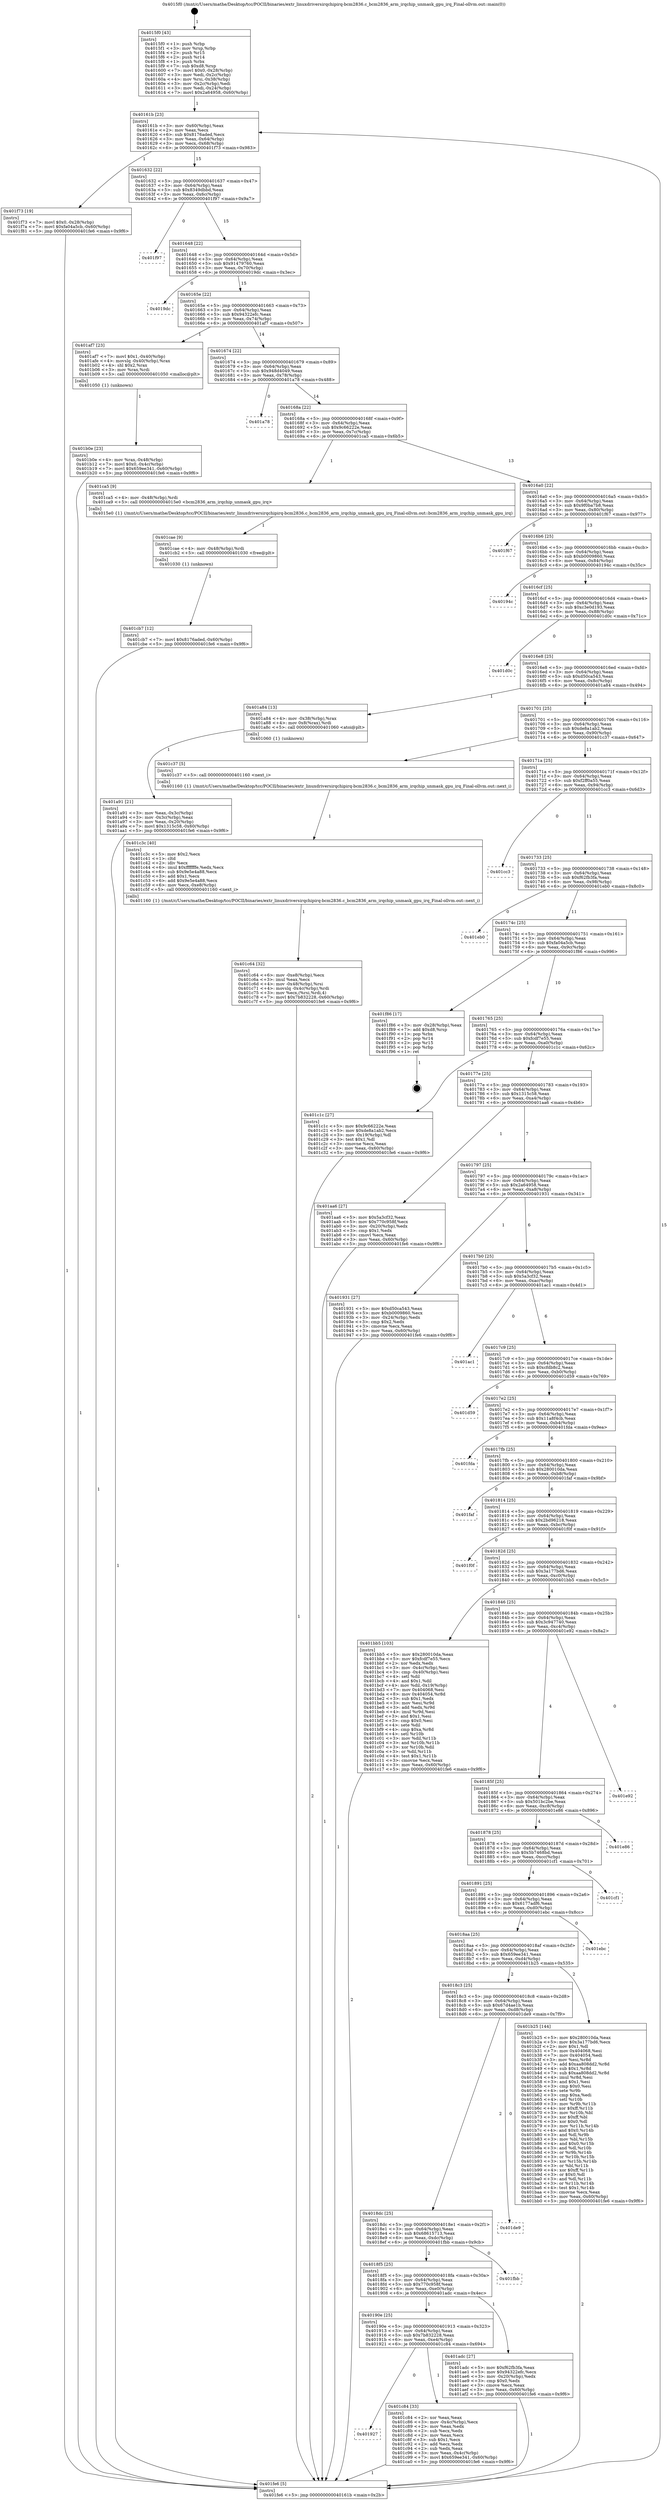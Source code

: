 digraph "0x4015f0" {
  label = "0x4015f0 (/mnt/c/Users/mathe/Desktop/tcc/POCII/binaries/extr_linuxdriversirqchipirq-bcm2836.c_bcm2836_arm_irqchip_unmask_gpu_irq_Final-ollvm.out::main(0))"
  labelloc = "t"
  node[shape=record]

  Entry [label="",width=0.3,height=0.3,shape=circle,fillcolor=black,style=filled]
  "0x40161b" [label="{
     0x40161b [23]\l
     | [instrs]\l
     &nbsp;&nbsp;0x40161b \<+3\>: mov -0x60(%rbp),%eax\l
     &nbsp;&nbsp;0x40161e \<+2\>: mov %eax,%ecx\l
     &nbsp;&nbsp;0x401620 \<+6\>: sub $0x8176aded,%ecx\l
     &nbsp;&nbsp;0x401626 \<+3\>: mov %eax,-0x64(%rbp)\l
     &nbsp;&nbsp;0x401629 \<+3\>: mov %ecx,-0x68(%rbp)\l
     &nbsp;&nbsp;0x40162c \<+6\>: je 0000000000401f73 \<main+0x983\>\l
  }"]
  "0x401f73" [label="{
     0x401f73 [19]\l
     | [instrs]\l
     &nbsp;&nbsp;0x401f73 \<+7\>: movl $0x0,-0x28(%rbp)\l
     &nbsp;&nbsp;0x401f7a \<+7\>: movl $0xfa04a5cb,-0x60(%rbp)\l
     &nbsp;&nbsp;0x401f81 \<+5\>: jmp 0000000000401fe6 \<main+0x9f6\>\l
  }"]
  "0x401632" [label="{
     0x401632 [22]\l
     | [instrs]\l
     &nbsp;&nbsp;0x401632 \<+5\>: jmp 0000000000401637 \<main+0x47\>\l
     &nbsp;&nbsp;0x401637 \<+3\>: mov -0x64(%rbp),%eax\l
     &nbsp;&nbsp;0x40163a \<+5\>: sub $0x8349dbbd,%eax\l
     &nbsp;&nbsp;0x40163f \<+3\>: mov %eax,-0x6c(%rbp)\l
     &nbsp;&nbsp;0x401642 \<+6\>: je 0000000000401f97 \<main+0x9a7\>\l
  }"]
  Exit [label="",width=0.3,height=0.3,shape=circle,fillcolor=black,style=filled,peripheries=2]
  "0x401f97" [label="{
     0x401f97\l
  }", style=dashed]
  "0x401648" [label="{
     0x401648 [22]\l
     | [instrs]\l
     &nbsp;&nbsp;0x401648 \<+5\>: jmp 000000000040164d \<main+0x5d\>\l
     &nbsp;&nbsp;0x40164d \<+3\>: mov -0x64(%rbp),%eax\l
     &nbsp;&nbsp;0x401650 \<+5\>: sub $0x91479760,%eax\l
     &nbsp;&nbsp;0x401655 \<+3\>: mov %eax,-0x70(%rbp)\l
     &nbsp;&nbsp;0x401658 \<+6\>: je 00000000004019dc \<main+0x3ec\>\l
  }"]
  "0x401cb7" [label="{
     0x401cb7 [12]\l
     | [instrs]\l
     &nbsp;&nbsp;0x401cb7 \<+7\>: movl $0x8176aded,-0x60(%rbp)\l
     &nbsp;&nbsp;0x401cbe \<+5\>: jmp 0000000000401fe6 \<main+0x9f6\>\l
  }"]
  "0x4019dc" [label="{
     0x4019dc\l
  }", style=dashed]
  "0x40165e" [label="{
     0x40165e [22]\l
     | [instrs]\l
     &nbsp;&nbsp;0x40165e \<+5\>: jmp 0000000000401663 \<main+0x73\>\l
     &nbsp;&nbsp;0x401663 \<+3\>: mov -0x64(%rbp),%eax\l
     &nbsp;&nbsp;0x401666 \<+5\>: sub $0x94322efc,%eax\l
     &nbsp;&nbsp;0x40166b \<+3\>: mov %eax,-0x74(%rbp)\l
     &nbsp;&nbsp;0x40166e \<+6\>: je 0000000000401af7 \<main+0x507\>\l
  }"]
  "0x401cae" [label="{
     0x401cae [9]\l
     | [instrs]\l
     &nbsp;&nbsp;0x401cae \<+4\>: mov -0x48(%rbp),%rdi\l
     &nbsp;&nbsp;0x401cb2 \<+5\>: call 0000000000401030 \<free@plt\>\l
     | [calls]\l
     &nbsp;&nbsp;0x401030 \{1\} (unknown)\l
  }"]
  "0x401af7" [label="{
     0x401af7 [23]\l
     | [instrs]\l
     &nbsp;&nbsp;0x401af7 \<+7\>: movl $0x1,-0x40(%rbp)\l
     &nbsp;&nbsp;0x401afe \<+4\>: movslq -0x40(%rbp),%rax\l
     &nbsp;&nbsp;0x401b02 \<+4\>: shl $0x2,%rax\l
     &nbsp;&nbsp;0x401b06 \<+3\>: mov %rax,%rdi\l
     &nbsp;&nbsp;0x401b09 \<+5\>: call 0000000000401050 \<malloc@plt\>\l
     | [calls]\l
     &nbsp;&nbsp;0x401050 \{1\} (unknown)\l
  }"]
  "0x401674" [label="{
     0x401674 [22]\l
     | [instrs]\l
     &nbsp;&nbsp;0x401674 \<+5\>: jmp 0000000000401679 \<main+0x89\>\l
     &nbsp;&nbsp;0x401679 \<+3\>: mov -0x64(%rbp),%eax\l
     &nbsp;&nbsp;0x40167c \<+5\>: sub $0x948d4049,%eax\l
     &nbsp;&nbsp;0x401681 \<+3\>: mov %eax,-0x78(%rbp)\l
     &nbsp;&nbsp;0x401684 \<+6\>: je 0000000000401a78 \<main+0x488\>\l
  }"]
  "0x401927" [label="{
     0x401927\l
  }", style=dashed]
  "0x401a78" [label="{
     0x401a78\l
  }", style=dashed]
  "0x40168a" [label="{
     0x40168a [22]\l
     | [instrs]\l
     &nbsp;&nbsp;0x40168a \<+5\>: jmp 000000000040168f \<main+0x9f\>\l
     &nbsp;&nbsp;0x40168f \<+3\>: mov -0x64(%rbp),%eax\l
     &nbsp;&nbsp;0x401692 \<+5\>: sub $0x9c66222e,%eax\l
     &nbsp;&nbsp;0x401697 \<+3\>: mov %eax,-0x7c(%rbp)\l
     &nbsp;&nbsp;0x40169a \<+6\>: je 0000000000401ca5 \<main+0x6b5\>\l
  }"]
  "0x401c84" [label="{
     0x401c84 [33]\l
     | [instrs]\l
     &nbsp;&nbsp;0x401c84 \<+2\>: xor %eax,%eax\l
     &nbsp;&nbsp;0x401c86 \<+3\>: mov -0x4c(%rbp),%ecx\l
     &nbsp;&nbsp;0x401c89 \<+2\>: mov %eax,%edx\l
     &nbsp;&nbsp;0x401c8b \<+2\>: sub %ecx,%edx\l
     &nbsp;&nbsp;0x401c8d \<+2\>: mov %eax,%ecx\l
     &nbsp;&nbsp;0x401c8f \<+3\>: sub $0x1,%ecx\l
     &nbsp;&nbsp;0x401c92 \<+2\>: add %ecx,%edx\l
     &nbsp;&nbsp;0x401c94 \<+2\>: sub %edx,%eax\l
     &nbsp;&nbsp;0x401c96 \<+3\>: mov %eax,-0x4c(%rbp)\l
     &nbsp;&nbsp;0x401c99 \<+7\>: movl $0x659ee341,-0x60(%rbp)\l
     &nbsp;&nbsp;0x401ca0 \<+5\>: jmp 0000000000401fe6 \<main+0x9f6\>\l
  }"]
  "0x401ca5" [label="{
     0x401ca5 [9]\l
     | [instrs]\l
     &nbsp;&nbsp;0x401ca5 \<+4\>: mov -0x48(%rbp),%rdi\l
     &nbsp;&nbsp;0x401ca9 \<+5\>: call 00000000004015e0 \<bcm2836_arm_irqchip_unmask_gpu_irq\>\l
     | [calls]\l
     &nbsp;&nbsp;0x4015e0 \{1\} (/mnt/c/Users/mathe/Desktop/tcc/POCII/binaries/extr_linuxdriversirqchipirq-bcm2836.c_bcm2836_arm_irqchip_unmask_gpu_irq_Final-ollvm.out::bcm2836_arm_irqchip_unmask_gpu_irq)\l
  }"]
  "0x4016a0" [label="{
     0x4016a0 [22]\l
     | [instrs]\l
     &nbsp;&nbsp;0x4016a0 \<+5\>: jmp 00000000004016a5 \<main+0xb5\>\l
     &nbsp;&nbsp;0x4016a5 \<+3\>: mov -0x64(%rbp),%eax\l
     &nbsp;&nbsp;0x4016a8 \<+5\>: sub $0x9f0ba7b8,%eax\l
     &nbsp;&nbsp;0x4016ad \<+3\>: mov %eax,-0x80(%rbp)\l
     &nbsp;&nbsp;0x4016b0 \<+6\>: je 0000000000401f67 \<main+0x977\>\l
  }"]
  "0x401c64" [label="{
     0x401c64 [32]\l
     | [instrs]\l
     &nbsp;&nbsp;0x401c64 \<+6\>: mov -0xe8(%rbp),%ecx\l
     &nbsp;&nbsp;0x401c6a \<+3\>: imul %eax,%ecx\l
     &nbsp;&nbsp;0x401c6d \<+4\>: mov -0x48(%rbp),%rsi\l
     &nbsp;&nbsp;0x401c71 \<+4\>: movslq -0x4c(%rbp),%rdi\l
     &nbsp;&nbsp;0x401c75 \<+3\>: mov %ecx,(%rsi,%rdi,4)\l
     &nbsp;&nbsp;0x401c78 \<+7\>: movl $0x7b832228,-0x60(%rbp)\l
     &nbsp;&nbsp;0x401c7f \<+5\>: jmp 0000000000401fe6 \<main+0x9f6\>\l
  }"]
  "0x401f67" [label="{
     0x401f67\l
  }", style=dashed]
  "0x4016b6" [label="{
     0x4016b6 [25]\l
     | [instrs]\l
     &nbsp;&nbsp;0x4016b6 \<+5\>: jmp 00000000004016bb \<main+0xcb\>\l
     &nbsp;&nbsp;0x4016bb \<+3\>: mov -0x64(%rbp),%eax\l
     &nbsp;&nbsp;0x4016be \<+5\>: sub $0xb0009860,%eax\l
     &nbsp;&nbsp;0x4016c3 \<+6\>: mov %eax,-0x84(%rbp)\l
     &nbsp;&nbsp;0x4016c9 \<+6\>: je 000000000040194c \<main+0x35c\>\l
  }"]
  "0x401c3c" [label="{
     0x401c3c [40]\l
     | [instrs]\l
     &nbsp;&nbsp;0x401c3c \<+5\>: mov $0x2,%ecx\l
     &nbsp;&nbsp;0x401c41 \<+1\>: cltd\l
     &nbsp;&nbsp;0x401c42 \<+2\>: idiv %ecx\l
     &nbsp;&nbsp;0x401c44 \<+6\>: imul $0xfffffffe,%edx,%ecx\l
     &nbsp;&nbsp;0x401c4a \<+6\>: sub $0x9e5e4a88,%ecx\l
     &nbsp;&nbsp;0x401c50 \<+3\>: add $0x1,%ecx\l
     &nbsp;&nbsp;0x401c53 \<+6\>: add $0x9e5e4a88,%ecx\l
     &nbsp;&nbsp;0x401c59 \<+6\>: mov %ecx,-0xe8(%rbp)\l
     &nbsp;&nbsp;0x401c5f \<+5\>: call 0000000000401160 \<next_i\>\l
     | [calls]\l
     &nbsp;&nbsp;0x401160 \{1\} (/mnt/c/Users/mathe/Desktop/tcc/POCII/binaries/extr_linuxdriversirqchipirq-bcm2836.c_bcm2836_arm_irqchip_unmask_gpu_irq_Final-ollvm.out::next_i)\l
  }"]
  "0x40194c" [label="{
     0x40194c\l
  }", style=dashed]
  "0x4016cf" [label="{
     0x4016cf [25]\l
     | [instrs]\l
     &nbsp;&nbsp;0x4016cf \<+5\>: jmp 00000000004016d4 \<main+0xe4\>\l
     &nbsp;&nbsp;0x4016d4 \<+3\>: mov -0x64(%rbp),%eax\l
     &nbsp;&nbsp;0x4016d7 \<+5\>: sub $0xc3e0d193,%eax\l
     &nbsp;&nbsp;0x4016dc \<+6\>: mov %eax,-0x88(%rbp)\l
     &nbsp;&nbsp;0x4016e2 \<+6\>: je 0000000000401d0c \<main+0x71c\>\l
  }"]
  "0x401b0e" [label="{
     0x401b0e [23]\l
     | [instrs]\l
     &nbsp;&nbsp;0x401b0e \<+4\>: mov %rax,-0x48(%rbp)\l
     &nbsp;&nbsp;0x401b12 \<+7\>: movl $0x0,-0x4c(%rbp)\l
     &nbsp;&nbsp;0x401b19 \<+7\>: movl $0x659ee341,-0x60(%rbp)\l
     &nbsp;&nbsp;0x401b20 \<+5\>: jmp 0000000000401fe6 \<main+0x9f6\>\l
  }"]
  "0x401d0c" [label="{
     0x401d0c\l
  }", style=dashed]
  "0x4016e8" [label="{
     0x4016e8 [25]\l
     | [instrs]\l
     &nbsp;&nbsp;0x4016e8 \<+5\>: jmp 00000000004016ed \<main+0xfd\>\l
     &nbsp;&nbsp;0x4016ed \<+3\>: mov -0x64(%rbp),%eax\l
     &nbsp;&nbsp;0x4016f0 \<+5\>: sub $0xd50ca543,%eax\l
     &nbsp;&nbsp;0x4016f5 \<+6\>: mov %eax,-0x8c(%rbp)\l
     &nbsp;&nbsp;0x4016fb \<+6\>: je 0000000000401a84 \<main+0x494\>\l
  }"]
  "0x40190e" [label="{
     0x40190e [25]\l
     | [instrs]\l
     &nbsp;&nbsp;0x40190e \<+5\>: jmp 0000000000401913 \<main+0x323\>\l
     &nbsp;&nbsp;0x401913 \<+3\>: mov -0x64(%rbp),%eax\l
     &nbsp;&nbsp;0x401916 \<+5\>: sub $0x7b832228,%eax\l
     &nbsp;&nbsp;0x40191b \<+6\>: mov %eax,-0xe4(%rbp)\l
     &nbsp;&nbsp;0x401921 \<+6\>: je 0000000000401c84 \<main+0x694\>\l
  }"]
  "0x401a84" [label="{
     0x401a84 [13]\l
     | [instrs]\l
     &nbsp;&nbsp;0x401a84 \<+4\>: mov -0x38(%rbp),%rax\l
     &nbsp;&nbsp;0x401a88 \<+4\>: mov 0x8(%rax),%rdi\l
     &nbsp;&nbsp;0x401a8c \<+5\>: call 0000000000401060 \<atoi@plt\>\l
     | [calls]\l
     &nbsp;&nbsp;0x401060 \{1\} (unknown)\l
  }"]
  "0x401701" [label="{
     0x401701 [25]\l
     | [instrs]\l
     &nbsp;&nbsp;0x401701 \<+5\>: jmp 0000000000401706 \<main+0x116\>\l
     &nbsp;&nbsp;0x401706 \<+3\>: mov -0x64(%rbp),%eax\l
     &nbsp;&nbsp;0x401709 \<+5\>: sub $0xde8a1ab2,%eax\l
     &nbsp;&nbsp;0x40170e \<+6\>: mov %eax,-0x90(%rbp)\l
     &nbsp;&nbsp;0x401714 \<+6\>: je 0000000000401c37 \<main+0x647\>\l
  }"]
  "0x401adc" [label="{
     0x401adc [27]\l
     | [instrs]\l
     &nbsp;&nbsp;0x401adc \<+5\>: mov $0xf62fb3fa,%eax\l
     &nbsp;&nbsp;0x401ae1 \<+5\>: mov $0x94322efc,%ecx\l
     &nbsp;&nbsp;0x401ae6 \<+3\>: mov -0x20(%rbp),%edx\l
     &nbsp;&nbsp;0x401ae9 \<+3\>: cmp $0x0,%edx\l
     &nbsp;&nbsp;0x401aec \<+3\>: cmove %ecx,%eax\l
     &nbsp;&nbsp;0x401aef \<+3\>: mov %eax,-0x60(%rbp)\l
     &nbsp;&nbsp;0x401af2 \<+5\>: jmp 0000000000401fe6 \<main+0x9f6\>\l
  }"]
  "0x401c37" [label="{
     0x401c37 [5]\l
     | [instrs]\l
     &nbsp;&nbsp;0x401c37 \<+5\>: call 0000000000401160 \<next_i\>\l
     | [calls]\l
     &nbsp;&nbsp;0x401160 \{1\} (/mnt/c/Users/mathe/Desktop/tcc/POCII/binaries/extr_linuxdriversirqchipirq-bcm2836.c_bcm2836_arm_irqchip_unmask_gpu_irq_Final-ollvm.out::next_i)\l
  }"]
  "0x40171a" [label="{
     0x40171a [25]\l
     | [instrs]\l
     &nbsp;&nbsp;0x40171a \<+5\>: jmp 000000000040171f \<main+0x12f\>\l
     &nbsp;&nbsp;0x40171f \<+3\>: mov -0x64(%rbp),%eax\l
     &nbsp;&nbsp;0x401722 \<+5\>: sub $0xf2ff0a55,%eax\l
     &nbsp;&nbsp;0x401727 \<+6\>: mov %eax,-0x94(%rbp)\l
     &nbsp;&nbsp;0x40172d \<+6\>: je 0000000000401cc3 \<main+0x6d3\>\l
  }"]
  "0x4018f5" [label="{
     0x4018f5 [25]\l
     | [instrs]\l
     &nbsp;&nbsp;0x4018f5 \<+5\>: jmp 00000000004018fa \<main+0x30a\>\l
     &nbsp;&nbsp;0x4018fa \<+3\>: mov -0x64(%rbp),%eax\l
     &nbsp;&nbsp;0x4018fd \<+5\>: sub $0x770c958f,%eax\l
     &nbsp;&nbsp;0x401902 \<+6\>: mov %eax,-0xe0(%rbp)\l
     &nbsp;&nbsp;0x401908 \<+6\>: je 0000000000401adc \<main+0x4ec\>\l
  }"]
  "0x401cc3" [label="{
     0x401cc3\l
  }", style=dashed]
  "0x401733" [label="{
     0x401733 [25]\l
     | [instrs]\l
     &nbsp;&nbsp;0x401733 \<+5\>: jmp 0000000000401738 \<main+0x148\>\l
     &nbsp;&nbsp;0x401738 \<+3\>: mov -0x64(%rbp),%eax\l
     &nbsp;&nbsp;0x40173b \<+5\>: sub $0xf62fb3fa,%eax\l
     &nbsp;&nbsp;0x401740 \<+6\>: mov %eax,-0x98(%rbp)\l
     &nbsp;&nbsp;0x401746 \<+6\>: je 0000000000401eb0 \<main+0x8c0\>\l
  }"]
  "0x401fbb" [label="{
     0x401fbb\l
  }", style=dashed]
  "0x401eb0" [label="{
     0x401eb0\l
  }", style=dashed]
  "0x40174c" [label="{
     0x40174c [25]\l
     | [instrs]\l
     &nbsp;&nbsp;0x40174c \<+5\>: jmp 0000000000401751 \<main+0x161\>\l
     &nbsp;&nbsp;0x401751 \<+3\>: mov -0x64(%rbp),%eax\l
     &nbsp;&nbsp;0x401754 \<+5\>: sub $0xfa04a5cb,%eax\l
     &nbsp;&nbsp;0x401759 \<+6\>: mov %eax,-0x9c(%rbp)\l
     &nbsp;&nbsp;0x40175f \<+6\>: je 0000000000401f86 \<main+0x996\>\l
  }"]
  "0x4018dc" [label="{
     0x4018dc [25]\l
     | [instrs]\l
     &nbsp;&nbsp;0x4018dc \<+5\>: jmp 00000000004018e1 \<main+0x2f1\>\l
     &nbsp;&nbsp;0x4018e1 \<+3\>: mov -0x64(%rbp),%eax\l
     &nbsp;&nbsp;0x4018e4 \<+5\>: sub $0x68615713,%eax\l
     &nbsp;&nbsp;0x4018e9 \<+6\>: mov %eax,-0xdc(%rbp)\l
     &nbsp;&nbsp;0x4018ef \<+6\>: je 0000000000401fbb \<main+0x9cb\>\l
  }"]
  "0x401f86" [label="{
     0x401f86 [17]\l
     | [instrs]\l
     &nbsp;&nbsp;0x401f86 \<+3\>: mov -0x28(%rbp),%eax\l
     &nbsp;&nbsp;0x401f89 \<+7\>: add $0xd8,%rsp\l
     &nbsp;&nbsp;0x401f90 \<+1\>: pop %rbx\l
     &nbsp;&nbsp;0x401f91 \<+2\>: pop %r14\l
     &nbsp;&nbsp;0x401f93 \<+2\>: pop %r15\l
     &nbsp;&nbsp;0x401f95 \<+1\>: pop %rbp\l
     &nbsp;&nbsp;0x401f96 \<+1\>: ret\l
  }"]
  "0x401765" [label="{
     0x401765 [25]\l
     | [instrs]\l
     &nbsp;&nbsp;0x401765 \<+5\>: jmp 000000000040176a \<main+0x17a\>\l
     &nbsp;&nbsp;0x40176a \<+3\>: mov -0x64(%rbp),%eax\l
     &nbsp;&nbsp;0x40176d \<+5\>: sub $0xfcdf7e55,%eax\l
     &nbsp;&nbsp;0x401772 \<+6\>: mov %eax,-0xa0(%rbp)\l
     &nbsp;&nbsp;0x401778 \<+6\>: je 0000000000401c1c \<main+0x62c\>\l
  }"]
  "0x401de9" [label="{
     0x401de9\l
  }", style=dashed]
  "0x401c1c" [label="{
     0x401c1c [27]\l
     | [instrs]\l
     &nbsp;&nbsp;0x401c1c \<+5\>: mov $0x9c66222e,%eax\l
     &nbsp;&nbsp;0x401c21 \<+5\>: mov $0xde8a1ab2,%ecx\l
     &nbsp;&nbsp;0x401c26 \<+3\>: mov -0x19(%rbp),%dl\l
     &nbsp;&nbsp;0x401c29 \<+3\>: test $0x1,%dl\l
     &nbsp;&nbsp;0x401c2c \<+3\>: cmovne %ecx,%eax\l
     &nbsp;&nbsp;0x401c2f \<+3\>: mov %eax,-0x60(%rbp)\l
     &nbsp;&nbsp;0x401c32 \<+5\>: jmp 0000000000401fe6 \<main+0x9f6\>\l
  }"]
  "0x40177e" [label="{
     0x40177e [25]\l
     | [instrs]\l
     &nbsp;&nbsp;0x40177e \<+5\>: jmp 0000000000401783 \<main+0x193\>\l
     &nbsp;&nbsp;0x401783 \<+3\>: mov -0x64(%rbp),%eax\l
     &nbsp;&nbsp;0x401786 \<+5\>: sub $0x1315c58,%eax\l
     &nbsp;&nbsp;0x40178b \<+6\>: mov %eax,-0xa4(%rbp)\l
     &nbsp;&nbsp;0x401791 \<+6\>: je 0000000000401aa6 \<main+0x4b6\>\l
  }"]
  "0x4018c3" [label="{
     0x4018c3 [25]\l
     | [instrs]\l
     &nbsp;&nbsp;0x4018c3 \<+5\>: jmp 00000000004018c8 \<main+0x2d8\>\l
     &nbsp;&nbsp;0x4018c8 \<+3\>: mov -0x64(%rbp),%eax\l
     &nbsp;&nbsp;0x4018cb \<+5\>: sub $0x67d4ae1b,%eax\l
     &nbsp;&nbsp;0x4018d0 \<+6\>: mov %eax,-0xd8(%rbp)\l
     &nbsp;&nbsp;0x4018d6 \<+6\>: je 0000000000401de9 \<main+0x7f9\>\l
  }"]
  "0x401aa6" [label="{
     0x401aa6 [27]\l
     | [instrs]\l
     &nbsp;&nbsp;0x401aa6 \<+5\>: mov $0x5a3cf32,%eax\l
     &nbsp;&nbsp;0x401aab \<+5\>: mov $0x770c958f,%ecx\l
     &nbsp;&nbsp;0x401ab0 \<+3\>: mov -0x20(%rbp),%edx\l
     &nbsp;&nbsp;0x401ab3 \<+3\>: cmp $0x1,%edx\l
     &nbsp;&nbsp;0x401ab6 \<+3\>: cmovl %ecx,%eax\l
     &nbsp;&nbsp;0x401ab9 \<+3\>: mov %eax,-0x60(%rbp)\l
     &nbsp;&nbsp;0x401abc \<+5\>: jmp 0000000000401fe6 \<main+0x9f6\>\l
  }"]
  "0x401797" [label="{
     0x401797 [25]\l
     | [instrs]\l
     &nbsp;&nbsp;0x401797 \<+5\>: jmp 000000000040179c \<main+0x1ac\>\l
     &nbsp;&nbsp;0x40179c \<+3\>: mov -0x64(%rbp),%eax\l
     &nbsp;&nbsp;0x40179f \<+5\>: sub $0x2a64958,%eax\l
     &nbsp;&nbsp;0x4017a4 \<+6\>: mov %eax,-0xa8(%rbp)\l
     &nbsp;&nbsp;0x4017aa \<+6\>: je 0000000000401931 \<main+0x341\>\l
  }"]
  "0x401b25" [label="{
     0x401b25 [144]\l
     | [instrs]\l
     &nbsp;&nbsp;0x401b25 \<+5\>: mov $0x280010da,%eax\l
     &nbsp;&nbsp;0x401b2a \<+5\>: mov $0x3a177bd6,%ecx\l
     &nbsp;&nbsp;0x401b2f \<+2\>: mov $0x1,%dl\l
     &nbsp;&nbsp;0x401b31 \<+7\>: mov 0x404068,%esi\l
     &nbsp;&nbsp;0x401b38 \<+7\>: mov 0x404054,%edi\l
     &nbsp;&nbsp;0x401b3f \<+3\>: mov %esi,%r8d\l
     &nbsp;&nbsp;0x401b42 \<+7\>: add $0xaa808dd2,%r8d\l
     &nbsp;&nbsp;0x401b49 \<+4\>: sub $0x1,%r8d\l
     &nbsp;&nbsp;0x401b4d \<+7\>: sub $0xaa808dd2,%r8d\l
     &nbsp;&nbsp;0x401b54 \<+4\>: imul %r8d,%esi\l
     &nbsp;&nbsp;0x401b58 \<+3\>: and $0x1,%esi\l
     &nbsp;&nbsp;0x401b5b \<+3\>: cmp $0x0,%esi\l
     &nbsp;&nbsp;0x401b5e \<+4\>: sete %r9b\l
     &nbsp;&nbsp;0x401b62 \<+3\>: cmp $0xa,%edi\l
     &nbsp;&nbsp;0x401b65 \<+4\>: setl %r10b\l
     &nbsp;&nbsp;0x401b69 \<+3\>: mov %r9b,%r11b\l
     &nbsp;&nbsp;0x401b6c \<+4\>: xor $0xff,%r11b\l
     &nbsp;&nbsp;0x401b70 \<+3\>: mov %r10b,%bl\l
     &nbsp;&nbsp;0x401b73 \<+3\>: xor $0xff,%bl\l
     &nbsp;&nbsp;0x401b76 \<+3\>: xor $0x0,%dl\l
     &nbsp;&nbsp;0x401b79 \<+3\>: mov %r11b,%r14b\l
     &nbsp;&nbsp;0x401b7c \<+4\>: and $0x0,%r14b\l
     &nbsp;&nbsp;0x401b80 \<+3\>: and %dl,%r9b\l
     &nbsp;&nbsp;0x401b83 \<+3\>: mov %bl,%r15b\l
     &nbsp;&nbsp;0x401b86 \<+4\>: and $0x0,%r15b\l
     &nbsp;&nbsp;0x401b8a \<+3\>: and %dl,%r10b\l
     &nbsp;&nbsp;0x401b8d \<+3\>: or %r9b,%r14b\l
     &nbsp;&nbsp;0x401b90 \<+3\>: or %r10b,%r15b\l
     &nbsp;&nbsp;0x401b93 \<+3\>: xor %r15b,%r14b\l
     &nbsp;&nbsp;0x401b96 \<+3\>: or %bl,%r11b\l
     &nbsp;&nbsp;0x401b99 \<+4\>: xor $0xff,%r11b\l
     &nbsp;&nbsp;0x401b9d \<+3\>: or $0x0,%dl\l
     &nbsp;&nbsp;0x401ba0 \<+3\>: and %dl,%r11b\l
     &nbsp;&nbsp;0x401ba3 \<+3\>: or %r11b,%r14b\l
     &nbsp;&nbsp;0x401ba6 \<+4\>: test $0x1,%r14b\l
     &nbsp;&nbsp;0x401baa \<+3\>: cmovne %ecx,%eax\l
     &nbsp;&nbsp;0x401bad \<+3\>: mov %eax,-0x60(%rbp)\l
     &nbsp;&nbsp;0x401bb0 \<+5\>: jmp 0000000000401fe6 \<main+0x9f6\>\l
  }"]
  "0x401931" [label="{
     0x401931 [27]\l
     | [instrs]\l
     &nbsp;&nbsp;0x401931 \<+5\>: mov $0xd50ca543,%eax\l
     &nbsp;&nbsp;0x401936 \<+5\>: mov $0xb0009860,%ecx\l
     &nbsp;&nbsp;0x40193b \<+3\>: mov -0x24(%rbp),%edx\l
     &nbsp;&nbsp;0x40193e \<+3\>: cmp $0x2,%edx\l
     &nbsp;&nbsp;0x401941 \<+3\>: cmovne %ecx,%eax\l
     &nbsp;&nbsp;0x401944 \<+3\>: mov %eax,-0x60(%rbp)\l
     &nbsp;&nbsp;0x401947 \<+5\>: jmp 0000000000401fe6 \<main+0x9f6\>\l
  }"]
  "0x4017b0" [label="{
     0x4017b0 [25]\l
     | [instrs]\l
     &nbsp;&nbsp;0x4017b0 \<+5\>: jmp 00000000004017b5 \<main+0x1c5\>\l
     &nbsp;&nbsp;0x4017b5 \<+3\>: mov -0x64(%rbp),%eax\l
     &nbsp;&nbsp;0x4017b8 \<+5\>: sub $0x5a3cf32,%eax\l
     &nbsp;&nbsp;0x4017bd \<+6\>: mov %eax,-0xac(%rbp)\l
     &nbsp;&nbsp;0x4017c3 \<+6\>: je 0000000000401ac1 \<main+0x4d1\>\l
  }"]
  "0x401fe6" [label="{
     0x401fe6 [5]\l
     | [instrs]\l
     &nbsp;&nbsp;0x401fe6 \<+5\>: jmp 000000000040161b \<main+0x2b\>\l
  }"]
  "0x4015f0" [label="{
     0x4015f0 [43]\l
     | [instrs]\l
     &nbsp;&nbsp;0x4015f0 \<+1\>: push %rbp\l
     &nbsp;&nbsp;0x4015f1 \<+3\>: mov %rsp,%rbp\l
     &nbsp;&nbsp;0x4015f4 \<+2\>: push %r15\l
     &nbsp;&nbsp;0x4015f6 \<+2\>: push %r14\l
     &nbsp;&nbsp;0x4015f8 \<+1\>: push %rbx\l
     &nbsp;&nbsp;0x4015f9 \<+7\>: sub $0xd8,%rsp\l
     &nbsp;&nbsp;0x401600 \<+7\>: movl $0x0,-0x28(%rbp)\l
     &nbsp;&nbsp;0x401607 \<+3\>: mov %edi,-0x2c(%rbp)\l
     &nbsp;&nbsp;0x40160a \<+4\>: mov %rsi,-0x38(%rbp)\l
     &nbsp;&nbsp;0x40160e \<+3\>: mov -0x2c(%rbp),%edi\l
     &nbsp;&nbsp;0x401611 \<+3\>: mov %edi,-0x24(%rbp)\l
     &nbsp;&nbsp;0x401614 \<+7\>: movl $0x2a64958,-0x60(%rbp)\l
  }"]
  "0x401a91" [label="{
     0x401a91 [21]\l
     | [instrs]\l
     &nbsp;&nbsp;0x401a91 \<+3\>: mov %eax,-0x3c(%rbp)\l
     &nbsp;&nbsp;0x401a94 \<+3\>: mov -0x3c(%rbp),%eax\l
     &nbsp;&nbsp;0x401a97 \<+3\>: mov %eax,-0x20(%rbp)\l
     &nbsp;&nbsp;0x401a9a \<+7\>: movl $0x1315c58,-0x60(%rbp)\l
     &nbsp;&nbsp;0x401aa1 \<+5\>: jmp 0000000000401fe6 \<main+0x9f6\>\l
  }"]
  "0x4018aa" [label="{
     0x4018aa [25]\l
     | [instrs]\l
     &nbsp;&nbsp;0x4018aa \<+5\>: jmp 00000000004018af \<main+0x2bf\>\l
     &nbsp;&nbsp;0x4018af \<+3\>: mov -0x64(%rbp),%eax\l
     &nbsp;&nbsp;0x4018b2 \<+5\>: sub $0x659ee341,%eax\l
     &nbsp;&nbsp;0x4018b7 \<+6\>: mov %eax,-0xd4(%rbp)\l
     &nbsp;&nbsp;0x4018bd \<+6\>: je 0000000000401b25 \<main+0x535\>\l
  }"]
  "0x401ac1" [label="{
     0x401ac1\l
  }", style=dashed]
  "0x4017c9" [label="{
     0x4017c9 [25]\l
     | [instrs]\l
     &nbsp;&nbsp;0x4017c9 \<+5\>: jmp 00000000004017ce \<main+0x1de\>\l
     &nbsp;&nbsp;0x4017ce \<+3\>: mov -0x64(%rbp),%eax\l
     &nbsp;&nbsp;0x4017d1 \<+5\>: sub $0xcfdb8c2,%eax\l
     &nbsp;&nbsp;0x4017d6 \<+6\>: mov %eax,-0xb0(%rbp)\l
     &nbsp;&nbsp;0x4017dc \<+6\>: je 0000000000401d59 \<main+0x769\>\l
  }"]
  "0x401ebc" [label="{
     0x401ebc\l
  }", style=dashed]
  "0x401d59" [label="{
     0x401d59\l
  }", style=dashed]
  "0x4017e2" [label="{
     0x4017e2 [25]\l
     | [instrs]\l
     &nbsp;&nbsp;0x4017e2 \<+5\>: jmp 00000000004017e7 \<main+0x1f7\>\l
     &nbsp;&nbsp;0x4017e7 \<+3\>: mov -0x64(%rbp),%eax\l
     &nbsp;&nbsp;0x4017ea \<+5\>: sub $0x11a8f4cb,%eax\l
     &nbsp;&nbsp;0x4017ef \<+6\>: mov %eax,-0xb4(%rbp)\l
     &nbsp;&nbsp;0x4017f5 \<+6\>: je 0000000000401fda \<main+0x9ea\>\l
  }"]
  "0x401891" [label="{
     0x401891 [25]\l
     | [instrs]\l
     &nbsp;&nbsp;0x401891 \<+5\>: jmp 0000000000401896 \<main+0x2a6\>\l
     &nbsp;&nbsp;0x401896 \<+3\>: mov -0x64(%rbp),%eax\l
     &nbsp;&nbsp;0x401899 \<+5\>: sub $0x6177adf6,%eax\l
     &nbsp;&nbsp;0x40189e \<+6\>: mov %eax,-0xd0(%rbp)\l
     &nbsp;&nbsp;0x4018a4 \<+6\>: je 0000000000401ebc \<main+0x8cc\>\l
  }"]
  "0x401fda" [label="{
     0x401fda\l
  }", style=dashed]
  "0x4017fb" [label="{
     0x4017fb [25]\l
     | [instrs]\l
     &nbsp;&nbsp;0x4017fb \<+5\>: jmp 0000000000401800 \<main+0x210\>\l
     &nbsp;&nbsp;0x401800 \<+3\>: mov -0x64(%rbp),%eax\l
     &nbsp;&nbsp;0x401803 \<+5\>: sub $0x280010da,%eax\l
     &nbsp;&nbsp;0x401808 \<+6\>: mov %eax,-0xb8(%rbp)\l
     &nbsp;&nbsp;0x40180e \<+6\>: je 0000000000401faf \<main+0x9bf\>\l
  }"]
  "0x401cf1" [label="{
     0x401cf1\l
  }", style=dashed]
  "0x401faf" [label="{
     0x401faf\l
  }", style=dashed]
  "0x401814" [label="{
     0x401814 [25]\l
     | [instrs]\l
     &nbsp;&nbsp;0x401814 \<+5\>: jmp 0000000000401819 \<main+0x229\>\l
     &nbsp;&nbsp;0x401819 \<+3\>: mov -0x64(%rbp),%eax\l
     &nbsp;&nbsp;0x40181c \<+5\>: sub $0x2bd96218,%eax\l
     &nbsp;&nbsp;0x401821 \<+6\>: mov %eax,-0xbc(%rbp)\l
     &nbsp;&nbsp;0x401827 \<+6\>: je 0000000000401f0f \<main+0x91f\>\l
  }"]
  "0x401878" [label="{
     0x401878 [25]\l
     | [instrs]\l
     &nbsp;&nbsp;0x401878 \<+5\>: jmp 000000000040187d \<main+0x28d\>\l
     &nbsp;&nbsp;0x40187d \<+3\>: mov -0x64(%rbp),%eax\l
     &nbsp;&nbsp;0x401880 \<+5\>: sub $0x5b7468bd,%eax\l
     &nbsp;&nbsp;0x401885 \<+6\>: mov %eax,-0xcc(%rbp)\l
     &nbsp;&nbsp;0x40188b \<+6\>: je 0000000000401cf1 \<main+0x701\>\l
  }"]
  "0x401f0f" [label="{
     0x401f0f\l
  }", style=dashed]
  "0x40182d" [label="{
     0x40182d [25]\l
     | [instrs]\l
     &nbsp;&nbsp;0x40182d \<+5\>: jmp 0000000000401832 \<main+0x242\>\l
     &nbsp;&nbsp;0x401832 \<+3\>: mov -0x64(%rbp),%eax\l
     &nbsp;&nbsp;0x401835 \<+5\>: sub $0x3a177bd6,%eax\l
     &nbsp;&nbsp;0x40183a \<+6\>: mov %eax,-0xc0(%rbp)\l
     &nbsp;&nbsp;0x401840 \<+6\>: je 0000000000401bb5 \<main+0x5c5\>\l
  }"]
  "0x401e86" [label="{
     0x401e86\l
  }", style=dashed]
  "0x401bb5" [label="{
     0x401bb5 [103]\l
     | [instrs]\l
     &nbsp;&nbsp;0x401bb5 \<+5\>: mov $0x280010da,%eax\l
     &nbsp;&nbsp;0x401bba \<+5\>: mov $0xfcdf7e55,%ecx\l
     &nbsp;&nbsp;0x401bbf \<+2\>: xor %edx,%edx\l
     &nbsp;&nbsp;0x401bc1 \<+3\>: mov -0x4c(%rbp),%esi\l
     &nbsp;&nbsp;0x401bc4 \<+3\>: cmp -0x40(%rbp),%esi\l
     &nbsp;&nbsp;0x401bc7 \<+4\>: setl %dil\l
     &nbsp;&nbsp;0x401bcb \<+4\>: and $0x1,%dil\l
     &nbsp;&nbsp;0x401bcf \<+4\>: mov %dil,-0x19(%rbp)\l
     &nbsp;&nbsp;0x401bd3 \<+7\>: mov 0x404068,%esi\l
     &nbsp;&nbsp;0x401bda \<+8\>: mov 0x404054,%r8d\l
     &nbsp;&nbsp;0x401be2 \<+3\>: sub $0x1,%edx\l
     &nbsp;&nbsp;0x401be5 \<+3\>: mov %esi,%r9d\l
     &nbsp;&nbsp;0x401be8 \<+3\>: add %edx,%r9d\l
     &nbsp;&nbsp;0x401beb \<+4\>: imul %r9d,%esi\l
     &nbsp;&nbsp;0x401bef \<+3\>: and $0x1,%esi\l
     &nbsp;&nbsp;0x401bf2 \<+3\>: cmp $0x0,%esi\l
     &nbsp;&nbsp;0x401bf5 \<+4\>: sete %dil\l
     &nbsp;&nbsp;0x401bf9 \<+4\>: cmp $0xa,%r8d\l
     &nbsp;&nbsp;0x401bfd \<+4\>: setl %r10b\l
     &nbsp;&nbsp;0x401c01 \<+3\>: mov %dil,%r11b\l
     &nbsp;&nbsp;0x401c04 \<+3\>: and %r10b,%r11b\l
     &nbsp;&nbsp;0x401c07 \<+3\>: xor %r10b,%dil\l
     &nbsp;&nbsp;0x401c0a \<+3\>: or %dil,%r11b\l
     &nbsp;&nbsp;0x401c0d \<+4\>: test $0x1,%r11b\l
     &nbsp;&nbsp;0x401c11 \<+3\>: cmovne %ecx,%eax\l
     &nbsp;&nbsp;0x401c14 \<+3\>: mov %eax,-0x60(%rbp)\l
     &nbsp;&nbsp;0x401c17 \<+5\>: jmp 0000000000401fe6 \<main+0x9f6\>\l
  }"]
  "0x401846" [label="{
     0x401846 [25]\l
     | [instrs]\l
     &nbsp;&nbsp;0x401846 \<+5\>: jmp 000000000040184b \<main+0x25b\>\l
     &nbsp;&nbsp;0x40184b \<+3\>: mov -0x64(%rbp),%eax\l
     &nbsp;&nbsp;0x40184e \<+5\>: sub $0x3c947740,%eax\l
     &nbsp;&nbsp;0x401853 \<+6\>: mov %eax,-0xc4(%rbp)\l
     &nbsp;&nbsp;0x401859 \<+6\>: je 0000000000401e92 \<main+0x8a2\>\l
  }"]
  "0x40185f" [label="{
     0x40185f [25]\l
     | [instrs]\l
     &nbsp;&nbsp;0x40185f \<+5\>: jmp 0000000000401864 \<main+0x274\>\l
     &nbsp;&nbsp;0x401864 \<+3\>: mov -0x64(%rbp),%eax\l
     &nbsp;&nbsp;0x401867 \<+5\>: sub $0x501bc2be,%eax\l
     &nbsp;&nbsp;0x40186c \<+6\>: mov %eax,-0xc8(%rbp)\l
     &nbsp;&nbsp;0x401872 \<+6\>: je 0000000000401e86 \<main+0x896\>\l
  }"]
  "0x401e92" [label="{
     0x401e92\l
  }", style=dashed]
  Entry -> "0x4015f0" [label=" 1"]
  "0x40161b" -> "0x401f73" [label=" 1"]
  "0x40161b" -> "0x401632" [label=" 15"]
  "0x401f86" -> Exit [label=" 1"]
  "0x401632" -> "0x401f97" [label=" 0"]
  "0x401632" -> "0x401648" [label=" 15"]
  "0x401f73" -> "0x401fe6" [label=" 1"]
  "0x401648" -> "0x4019dc" [label=" 0"]
  "0x401648" -> "0x40165e" [label=" 15"]
  "0x401cb7" -> "0x401fe6" [label=" 1"]
  "0x40165e" -> "0x401af7" [label=" 1"]
  "0x40165e" -> "0x401674" [label=" 14"]
  "0x401cae" -> "0x401cb7" [label=" 1"]
  "0x401674" -> "0x401a78" [label=" 0"]
  "0x401674" -> "0x40168a" [label=" 14"]
  "0x401ca5" -> "0x401cae" [label=" 1"]
  "0x40168a" -> "0x401ca5" [label=" 1"]
  "0x40168a" -> "0x4016a0" [label=" 13"]
  "0x401c84" -> "0x401fe6" [label=" 1"]
  "0x4016a0" -> "0x401f67" [label=" 0"]
  "0x4016a0" -> "0x4016b6" [label=" 13"]
  "0x40190e" -> "0x401c84" [label=" 1"]
  "0x4016b6" -> "0x40194c" [label=" 0"]
  "0x4016b6" -> "0x4016cf" [label=" 13"]
  "0x40190e" -> "0x401927" [label=" 0"]
  "0x4016cf" -> "0x401d0c" [label=" 0"]
  "0x4016cf" -> "0x4016e8" [label=" 13"]
  "0x401c64" -> "0x401fe6" [label=" 1"]
  "0x4016e8" -> "0x401a84" [label=" 1"]
  "0x4016e8" -> "0x401701" [label=" 12"]
  "0x401c3c" -> "0x401c64" [label=" 1"]
  "0x401701" -> "0x401c37" [label=" 1"]
  "0x401701" -> "0x40171a" [label=" 11"]
  "0x401c37" -> "0x401c3c" [label=" 1"]
  "0x40171a" -> "0x401cc3" [label=" 0"]
  "0x40171a" -> "0x401733" [label=" 11"]
  "0x401bb5" -> "0x401fe6" [label=" 2"]
  "0x401733" -> "0x401eb0" [label=" 0"]
  "0x401733" -> "0x40174c" [label=" 11"]
  "0x401b25" -> "0x401fe6" [label=" 2"]
  "0x40174c" -> "0x401f86" [label=" 1"]
  "0x40174c" -> "0x401765" [label=" 10"]
  "0x401af7" -> "0x401b0e" [label=" 1"]
  "0x401765" -> "0x401c1c" [label=" 2"]
  "0x401765" -> "0x40177e" [label=" 8"]
  "0x401adc" -> "0x401fe6" [label=" 1"]
  "0x40177e" -> "0x401aa6" [label=" 1"]
  "0x40177e" -> "0x401797" [label=" 7"]
  "0x4018f5" -> "0x401adc" [label=" 1"]
  "0x401797" -> "0x401931" [label=" 1"]
  "0x401797" -> "0x4017b0" [label=" 6"]
  "0x401931" -> "0x401fe6" [label=" 1"]
  "0x4015f0" -> "0x40161b" [label=" 1"]
  "0x401fe6" -> "0x40161b" [label=" 15"]
  "0x401a84" -> "0x401a91" [label=" 1"]
  "0x401a91" -> "0x401fe6" [label=" 1"]
  "0x401aa6" -> "0x401fe6" [label=" 1"]
  "0x401c1c" -> "0x401fe6" [label=" 2"]
  "0x4017b0" -> "0x401ac1" [label=" 0"]
  "0x4017b0" -> "0x4017c9" [label=" 6"]
  "0x4018dc" -> "0x401fbb" [label=" 0"]
  "0x4017c9" -> "0x401d59" [label=" 0"]
  "0x4017c9" -> "0x4017e2" [label=" 6"]
  "0x401b0e" -> "0x401fe6" [label=" 1"]
  "0x4017e2" -> "0x401fda" [label=" 0"]
  "0x4017e2" -> "0x4017fb" [label=" 6"]
  "0x4018c3" -> "0x401de9" [label=" 0"]
  "0x4017fb" -> "0x401faf" [label=" 0"]
  "0x4017fb" -> "0x401814" [label=" 6"]
  "0x4018f5" -> "0x40190e" [label=" 1"]
  "0x401814" -> "0x401f0f" [label=" 0"]
  "0x401814" -> "0x40182d" [label=" 6"]
  "0x4018aa" -> "0x401b25" [label=" 2"]
  "0x40182d" -> "0x401bb5" [label=" 2"]
  "0x40182d" -> "0x401846" [label=" 4"]
  "0x4018dc" -> "0x4018f5" [label=" 2"]
  "0x401846" -> "0x401e92" [label=" 0"]
  "0x401846" -> "0x40185f" [label=" 4"]
  "0x401891" -> "0x4018aa" [label=" 4"]
  "0x40185f" -> "0x401e86" [label=" 0"]
  "0x40185f" -> "0x401878" [label=" 4"]
  "0x4018aa" -> "0x4018c3" [label=" 2"]
  "0x401878" -> "0x401cf1" [label=" 0"]
  "0x401878" -> "0x401891" [label=" 4"]
  "0x4018c3" -> "0x4018dc" [label=" 2"]
  "0x401891" -> "0x401ebc" [label=" 0"]
}
